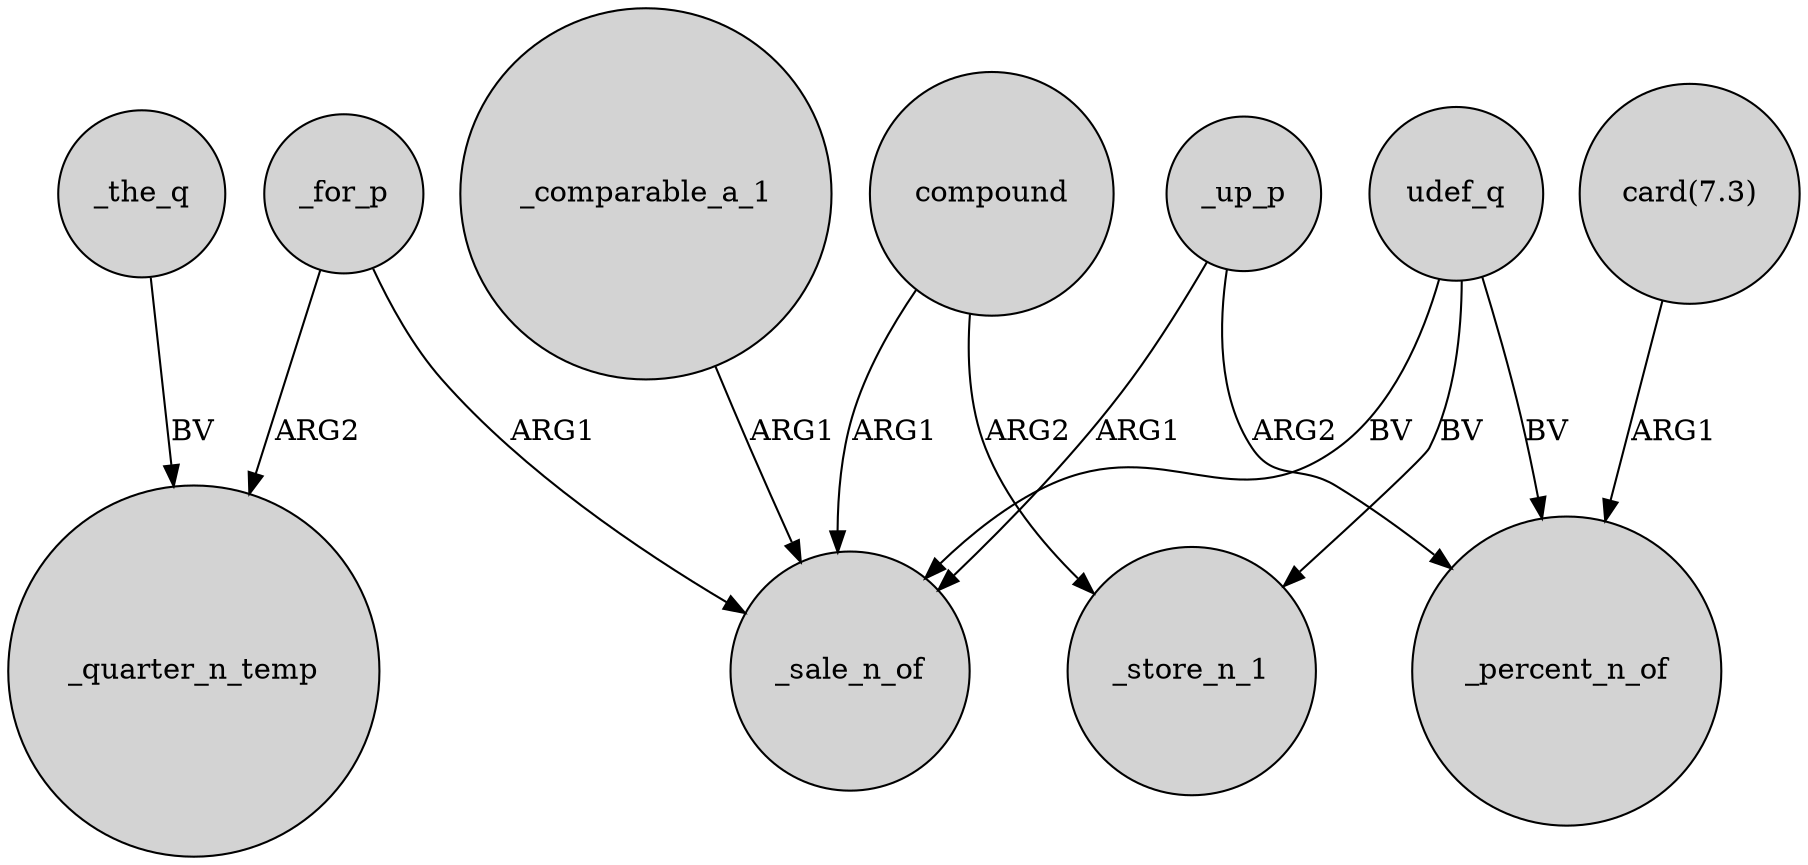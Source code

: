 digraph {
	node [shape=circle style=filled]
	_the_q -> _quarter_n_temp [label=BV]
	_for_p -> _quarter_n_temp [label=ARG2]
	"card(7.3)" -> _percent_n_of [label=ARG1]
	compound -> _store_n_1 [label=ARG2]
	udef_q -> _store_n_1 [label=BV]
	udef_q -> _percent_n_of [label=BV]
	_for_p -> _sale_n_of [label=ARG1]
	_comparable_a_1 -> _sale_n_of [label=ARG1]
	compound -> _sale_n_of [label=ARG1]
	_up_p -> _percent_n_of [label=ARG2]
	_up_p -> _sale_n_of [label=ARG1]
	udef_q -> _sale_n_of [label=BV]
}
